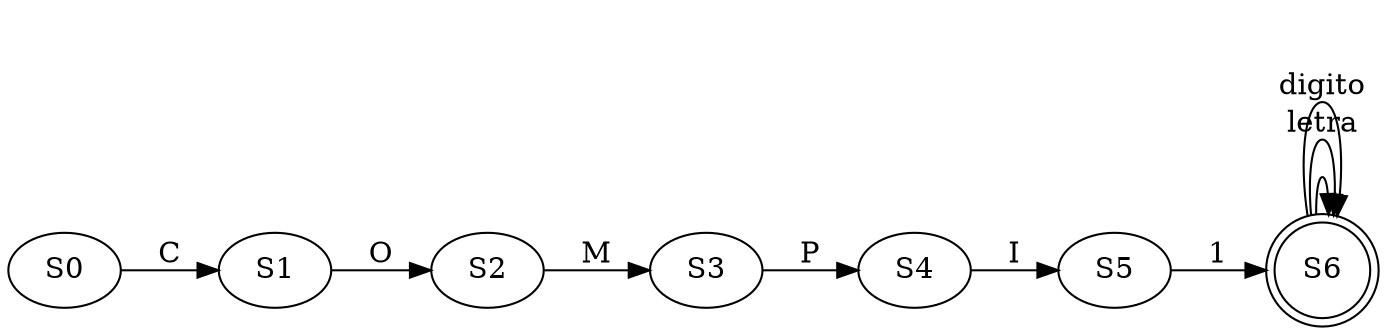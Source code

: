 digraph G { rankdir="LR"S0->S1[label="C"]
S1->S2[label="O"]
S2->S3[label="M"]
S3->S4[label="P"]
S4->S5[label="I"]
S5->S6[label="1"]
S6[shape=doublecircle]S6->S6[label=" "]
S6->S6[label="letra"]
S6->S6[label="digito"]

 }
